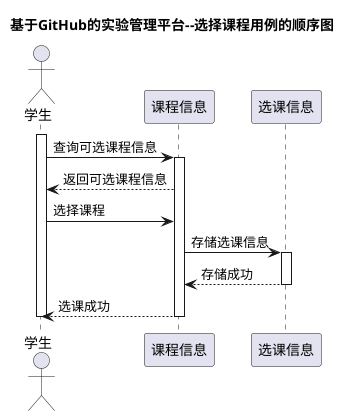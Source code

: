 @startuml
title 基于GitHub的实验管理平台--选择课程用例的顺序图
actor 学生
activate 学生
学生->课程信息:查询可选课程信息
activate 课程信息
课程信息-->学生:返回可选课程信息
学生->课程信息:选择课程
课程信息->选课信息:存储选课信息
activate 选课信息
选课信息-->课程信息:存储成功
deactivate 选课信息
课程信息-->学生:选课成功
deactivate 课程信息
deactivate 学生
@enduml